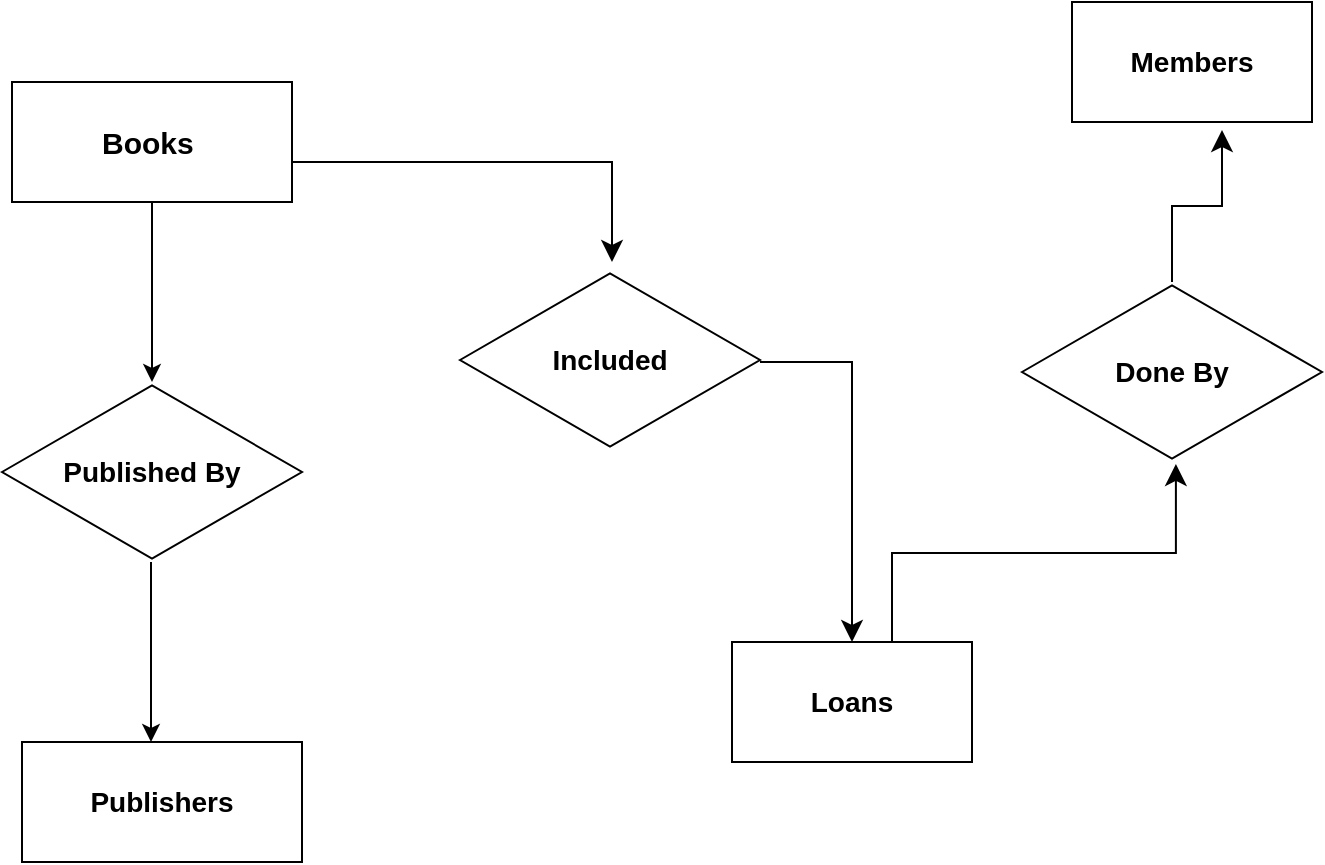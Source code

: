 <mxfile version="26.0.9" pages="3">
  <diagram name="ER Digram" id="mIVYMdll_5laGBoNtvKj">
    <mxGraphModel dx="1114" dy="2938" grid="1" gridSize="10" guides="1" tooltips="1" connect="1" arrows="1" fold="1" page="1" pageScale="1" pageWidth="827" pageHeight="1169" math="0" shadow="0">
      <root>
        <mxCell id="0" />
        <mxCell id="1" parent="0" />
        <mxCell id="ec0I4bwAMTgw73hKw-dl-2" style="edgeStyle=orthogonalEdgeStyle;rounded=0;orthogonalLoop=1;jettySize=auto;html=1;" edge="1" parent="1" source="ec0I4bwAMTgw73hKw-dl-1">
          <mxGeometry relative="1" as="geometry">
            <mxPoint x="110" y="-2130" as="targetPoint" />
          </mxGeometry>
        </mxCell>
        <mxCell id="ec0I4bwAMTgw73hKw-dl-1" value="&lt;b&gt;&lt;font style=&quot;font-size: 15px;&quot;&gt;Books&amp;nbsp;&lt;/font&gt;&lt;/b&gt;" style="rounded=0;whiteSpace=wrap;html=1;" vertex="1" parent="1">
          <mxGeometry x="40" y="-2280" width="140" height="60" as="geometry" />
        </mxCell>
        <mxCell id="ec0I4bwAMTgw73hKw-dl-3" value="&lt;b&gt;&lt;font style=&quot;font-size: 14px;&quot;&gt;Published By&lt;/font&gt;&lt;/b&gt;" style="html=1;whiteSpace=wrap;aspect=fixed;shape=isoRectangle;" vertex="1" parent="1">
          <mxGeometry x="35" y="-2130" width="150" height="90" as="geometry" />
        </mxCell>
        <mxCell id="ec0I4bwAMTgw73hKw-dl-5" value="&lt;b&gt;&lt;font style=&quot;font-size: 14px;&quot;&gt;Publishers&lt;/font&gt;&lt;/b&gt;" style="rounded=0;whiteSpace=wrap;html=1;" vertex="1" parent="1">
          <mxGeometry x="45" y="-1950" width="140" height="60" as="geometry" />
        </mxCell>
        <mxCell id="ec0I4bwAMTgw73hKw-dl-6" style="edgeStyle=orthogonalEdgeStyle;rounded=0;orthogonalLoop=1;jettySize=auto;html=1;" edge="1" parent="1">
          <mxGeometry relative="1" as="geometry">
            <mxPoint x="109.5" y="-1950" as="targetPoint" />
            <mxPoint x="109.5" y="-2040" as="sourcePoint" />
          </mxGeometry>
        </mxCell>
        <mxCell id="ec0I4bwAMTgw73hKw-dl-9" value="&lt;b&gt;&lt;font style=&quot;font-size: 14px;&quot;&gt;Included&lt;/font&gt;&lt;/b&gt;" style="html=1;whiteSpace=wrap;aspect=fixed;shape=isoRectangle;" vertex="1" parent="1">
          <mxGeometry x="264" y="-2186" width="150" height="90" as="geometry" />
        </mxCell>
        <mxCell id="ec0I4bwAMTgw73hKw-dl-10" value="&lt;b&gt;&lt;font style=&quot;font-size: 14px;&quot;&gt;Loans&lt;/font&gt;&lt;/b&gt;" style="rounded=0;whiteSpace=wrap;html=1;" vertex="1" parent="1">
          <mxGeometry x="400" y="-2000" width="120" height="60" as="geometry" />
        </mxCell>
        <mxCell id="ec0I4bwAMTgw73hKw-dl-11" value="&lt;b&gt;&lt;font style=&quot;font-size: 14px;&quot;&gt;Done By&lt;/font&gt;&lt;/b&gt;" style="html=1;whiteSpace=wrap;aspect=fixed;shape=isoRectangle;" vertex="1" parent="1">
          <mxGeometry x="545" y="-2180" width="150" height="90" as="geometry" />
        </mxCell>
        <mxCell id="ec0I4bwAMTgw73hKw-dl-12" value="&lt;font style=&quot;font-size: 14px;&quot;&gt;&lt;b&gt;Members&lt;/b&gt;&lt;/font&gt;" style="rounded=0;whiteSpace=wrap;html=1;" vertex="1" parent="1">
          <mxGeometry x="570" y="-2320" width="120" height="60" as="geometry" />
        </mxCell>
        <mxCell id="ec0I4bwAMTgw73hKw-dl-15" value="" style="edgeStyle=elbowEdgeStyle;elbow=vertical;endArrow=classic;html=1;curved=0;rounded=0;endSize=8;startSize=8;entryX=0.513;entryY=1.011;entryDx=0;entryDy=0;entryPerimeter=0;" edge="1" parent="1" target="ec0I4bwAMTgw73hKw-dl-11">
          <mxGeometry width="50" height="50" relative="1" as="geometry">
            <mxPoint x="480" y="-2000" as="sourcePoint" />
            <mxPoint x="530" y="-2050" as="targetPoint" />
          </mxGeometry>
        </mxCell>
        <mxCell id="ec0I4bwAMTgw73hKw-dl-16" value="" style="edgeStyle=segmentEdgeStyle;endArrow=classic;html=1;curved=0;rounded=0;endSize=8;startSize=8;entryX=0.5;entryY=0;entryDx=0;entryDy=0;" edge="1" parent="1" target="ec0I4bwAMTgw73hKw-dl-10">
          <mxGeometry width="50" height="50" relative="1" as="geometry">
            <mxPoint x="414" y="-2140" as="sourcePoint" />
            <mxPoint x="464" y="-2080" as="targetPoint" />
          </mxGeometry>
        </mxCell>
        <mxCell id="ec0I4bwAMTgw73hKw-dl-17" value="" style="edgeStyle=segmentEdgeStyle;endArrow=classic;html=1;curved=0;rounded=0;endSize=8;startSize=8;" edge="1" parent="1">
          <mxGeometry width="50" height="50" relative="1" as="geometry">
            <mxPoint x="180" y="-2240" as="sourcePoint" />
            <mxPoint x="340" y="-2190" as="targetPoint" />
          </mxGeometry>
        </mxCell>
        <mxCell id="ec0I4bwAMTgw73hKw-dl-18" value="" style="edgeStyle=elbowEdgeStyle;elbow=vertical;endArrow=classic;html=1;curved=0;rounded=0;endSize=8;startSize=8;entryX=0.625;entryY=1.067;entryDx=0;entryDy=0;entryPerimeter=0;" edge="1" parent="1" target="ec0I4bwAMTgw73hKw-dl-12">
          <mxGeometry width="50" height="50" relative="1" as="geometry">
            <mxPoint x="620" y="-2180" as="sourcePoint" />
            <mxPoint x="670" y="-2230" as="targetPoint" />
          </mxGeometry>
        </mxCell>
      </root>
    </mxGraphModel>
  </diagram>
  <diagram id="WnI1BPD4kK-WhNiznxrq" name="Conceptual Model (ER Digram)">
    <mxGraphModel dx="768" dy="414" grid="1" gridSize="10" guides="1" tooltips="1" connect="1" arrows="1" fold="1" page="1" pageScale="1" pageWidth="827" pageHeight="1169" math="0" shadow="0">
      <root>
        <mxCell id="0" />
        <mxCell id="1" parent="0" />
        <mxCell id="STYhZhcVutfFkzX3QdR0-42" value="Books" style="shape=table;startSize=30;container=1;collapsible=1;childLayout=tableLayout;fixedRows=1;rowLines=0;fontStyle=1;align=center;resizeLast=1;html=1;" vertex="1" parent="1">
          <mxGeometry x="120" y="80" width="180" height="90" as="geometry" />
        </mxCell>
        <mxCell id="STYhZhcVutfFkzX3QdR0-43" value="" style="shape=tableRow;horizontal=0;startSize=0;swimlaneHead=0;swimlaneBody=0;fillColor=none;collapsible=0;dropTarget=0;points=[[0,0.5],[1,0.5]];portConstraint=eastwest;top=0;left=0;right=0;bottom=1;" vertex="1" parent="STYhZhcVutfFkzX3QdR0-42">
          <mxGeometry y="30" width="180" height="30" as="geometry" />
        </mxCell>
        <mxCell id="STYhZhcVutfFkzX3QdR0-44" value="PK" style="shape=partialRectangle;connectable=0;fillColor=none;top=0;left=0;bottom=0;right=0;fontStyle=1;overflow=hidden;whiteSpace=wrap;html=1;" vertex="1" parent="STYhZhcVutfFkzX3QdR0-43">
          <mxGeometry width="30" height="30" as="geometry">
            <mxRectangle width="30" height="30" as="alternateBounds" />
          </mxGeometry>
        </mxCell>
        <mxCell id="STYhZhcVutfFkzX3QdR0-45" value="BookID" style="shape=partialRectangle;connectable=0;fillColor=none;top=0;left=0;bottom=0;right=0;align=left;spacingLeft=6;fontStyle=5;overflow=hidden;whiteSpace=wrap;html=1;" vertex="1" parent="STYhZhcVutfFkzX3QdR0-43">
          <mxGeometry x="30" width="150" height="30" as="geometry">
            <mxRectangle width="150" height="30" as="alternateBounds" />
          </mxGeometry>
        </mxCell>
        <mxCell id="STYhZhcVutfFkzX3QdR0-46" value="" style="shape=tableRow;horizontal=0;startSize=0;swimlaneHead=0;swimlaneBody=0;fillColor=none;collapsible=0;dropTarget=0;points=[[0,0.5],[1,0.5]];portConstraint=eastwest;top=0;left=0;right=0;bottom=0;" vertex="1" parent="STYhZhcVutfFkzX3QdR0-42">
          <mxGeometry y="60" width="180" height="30" as="geometry" />
        </mxCell>
        <mxCell id="STYhZhcVutfFkzX3QdR0-47" value="FK" style="shape=partialRectangle;connectable=0;fillColor=none;top=0;left=0;bottom=0;right=0;editable=1;overflow=hidden;whiteSpace=wrap;html=1;" vertex="1" parent="STYhZhcVutfFkzX3QdR0-46">
          <mxGeometry width="30" height="30" as="geometry">
            <mxRectangle width="30" height="30" as="alternateBounds" />
          </mxGeometry>
        </mxCell>
        <mxCell id="STYhZhcVutfFkzX3QdR0-48" value="PublisherID" style="shape=partialRectangle;connectable=0;fillColor=none;top=0;left=0;bottom=0;right=0;align=left;spacingLeft=6;overflow=hidden;whiteSpace=wrap;html=1;" vertex="1" parent="STYhZhcVutfFkzX3QdR0-46">
          <mxGeometry x="30" width="150" height="30" as="geometry">
            <mxRectangle width="150" height="30" as="alternateBounds" />
          </mxGeometry>
        </mxCell>
        <mxCell id="STYhZhcVutfFkzX3QdR0-55" value="Loans" style="shape=table;startSize=30;container=1;collapsible=1;childLayout=tableLayout;fixedRows=1;rowLines=0;fontStyle=1;align=center;resizeLast=1;html=1;" vertex="1" parent="1">
          <mxGeometry x="130" y="250" width="180" height="120" as="geometry" />
        </mxCell>
        <mxCell id="STYhZhcVutfFkzX3QdR0-56" value="" style="shape=tableRow;horizontal=0;startSize=0;swimlaneHead=0;swimlaneBody=0;fillColor=none;collapsible=0;dropTarget=0;points=[[0,0.5],[1,0.5]];portConstraint=eastwest;top=0;left=0;right=0;bottom=1;" vertex="1" parent="STYhZhcVutfFkzX3QdR0-55">
          <mxGeometry y="30" width="180" height="30" as="geometry" />
        </mxCell>
        <mxCell id="STYhZhcVutfFkzX3QdR0-57" value="PK" style="shape=partialRectangle;connectable=0;fillColor=none;top=0;left=0;bottom=0;right=0;fontStyle=1;overflow=hidden;whiteSpace=wrap;html=1;" vertex="1" parent="STYhZhcVutfFkzX3QdR0-56">
          <mxGeometry width="30" height="30" as="geometry">
            <mxRectangle width="30" height="30" as="alternateBounds" />
          </mxGeometry>
        </mxCell>
        <mxCell id="STYhZhcVutfFkzX3QdR0-58" value="&lt;span style=&quot;text-align: center; text-wrap-mode: nowrap;&quot;&gt;LoansID&lt;/span&gt;" style="shape=partialRectangle;connectable=0;fillColor=none;top=0;left=0;bottom=0;right=0;align=left;spacingLeft=6;fontStyle=5;overflow=hidden;whiteSpace=wrap;html=1;" vertex="1" parent="STYhZhcVutfFkzX3QdR0-56">
          <mxGeometry x="30" width="150" height="30" as="geometry">
            <mxRectangle width="150" height="30" as="alternateBounds" />
          </mxGeometry>
        </mxCell>
        <mxCell id="STYhZhcVutfFkzX3QdR0-62" style="shape=tableRow;horizontal=0;startSize=0;swimlaneHead=0;swimlaneBody=0;fillColor=none;collapsible=0;dropTarget=0;points=[[0,0.5],[1,0.5]];portConstraint=eastwest;top=0;left=0;right=0;bottom=0;" vertex="1" parent="STYhZhcVutfFkzX3QdR0-55">
          <mxGeometry y="60" width="180" height="30" as="geometry" />
        </mxCell>
        <mxCell id="STYhZhcVutfFkzX3QdR0-63" value="FK" style="shape=partialRectangle;connectable=0;fillColor=none;top=0;left=0;bottom=0;right=0;editable=1;overflow=hidden;whiteSpace=wrap;html=1;" vertex="1" parent="STYhZhcVutfFkzX3QdR0-62">
          <mxGeometry width="30" height="30" as="geometry">
            <mxRectangle width="30" height="30" as="alternateBounds" />
          </mxGeometry>
        </mxCell>
        <mxCell id="STYhZhcVutfFkzX3QdR0-64" value="BookID" style="shape=partialRectangle;connectable=0;fillColor=none;top=0;left=0;bottom=0;right=0;align=left;spacingLeft=6;overflow=hidden;whiteSpace=wrap;html=1;" vertex="1" parent="STYhZhcVutfFkzX3QdR0-62">
          <mxGeometry x="30" width="150" height="30" as="geometry">
            <mxRectangle width="150" height="30" as="alternateBounds" />
          </mxGeometry>
        </mxCell>
        <mxCell id="STYhZhcVutfFkzX3QdR0-59" value="" style="shape=tableRow;horizontal=0;startSize=0;swimlaneHead=0;swimlaneBody=0;fillColor=none;collapsible=0;dropTarget=0;points=[[0,0.5],[1,0.5]];portConstraint=eastwest;top=0;left=0;right=0;bottom=0;" vertex="1" parent="STYhZhcVutfFkzX3QdR0-55">
          <mxGeometry y="90" width="180" height="30" as="geometry" />
        </mxCell>
        <mxCell id="STYhZhcVutfFkzX3QdR0-60" value="FK" style="shape=partialRectangle;connectable=0;fillColor=none;top=0;left=0;bottom=0;right=0;editable=1;overflow=hidden;whiteSpace=wrap;html=1;" vertex="1" parent="STYhZhcVutfFkzX3QdR0-59">
          <mxGeometry width="30" height="30" as="geometry">
            <mxRectangle width="30" height="30" as="alternateBounds" />
          </mxGeometry>
        </mxCell>
        <mxCell id="STYhZhcVutfFkzX3QdR0-61" value="MemberID" style="shape=partialRectangle;connectable=0;fillColor=none;top=0;left=0;bottom=0;right=0;align=left;spacingLeft=6;overflow=hidden;whiteSpace=wrap;html=1;" vertex="1" parent="STYhZhcVutfFkzX3QdR0-59">
          <mxGeometry x="30" width="150" height="30" as="geometry">
            <mxRectangle width="150" height="30" as="alternateBounds" />
          </mxGeometry>
        </mxCell>
        <mxCell id="STYhZhcVutfFkzX3QdR0-65" value="&lt;span style=&quot;text-align: left; text-wrap-mode: wrap;&quot;&gt;Publisher&lt;/span&gt;" style="shape=table;startSize=30;container=1;collapsible=1;childLayout=tableLayout;fixedRows=1;rowLines=0;fontStyle=1;align=center;resizeLast=1;html=1;" vertex="1" parent="1">
          <mxGeometry x="540" y="40" width="180" height="90" as="geometry" />
        </mxCell>
        <mxCell id="STYhZhcVutfFkzX3QdR0-66" value="" style="shape=tableRow;horizontal=0;startSize=0;swimlaneHead=0;swimlaneBody=0;fillColor=none;collapsible=0;dropTarget=0;points=[[0,0.5],[1,0.5]];portConstraint=eastwest;top=0;left=0;right=0;bottom=1;" vertex="1" parent="STYhZhcVutfFkzX3QdR0-65">
          <mxGeometry y="30" width="180" height="30" as="geometry" />
        </mxCell>
        <mxCell id="STYhZhcVutfFkzX3QdR0-67" value="PK" style="shape=partialRectangle;connectable=0;fillColor=none;top=0;left=0;bottom=0;right=0;fontStyle=1;overflow=hidden;whiteSpace=wrap;html=1;" vertex="1" parent="STYhZhcVutfFkzX3QdR0-66">
          <mxGeometry width="30" height="30" as="geometry">
            <mxRectangle width="30" height="30" as="alternateBounds" />
          </mxGeometry>
        </mxCell>
        <mxCell id="STYhZhcVutfFkzX3QdR0-68" value="PublisherID" style="shape=partialRectangle;connectable=0;fillColor=none;top=0;left=0;bottom=0;right=0;align=left;spacingLeft=6;fontStyle=5;overflow=hidden;whiteSpace=wrap;html=1;" vertex="1" parent="STYhZhcVutfFkzX3QdR0-66">
          <mxGeometry x="30" width="150" height="30" as="geometry">
            <mxRectangle width="150" height="30" as="alternateBounds" />
          </mxGeometry>
        </mxCell>
        <mxCell id="STYhZhcVutfFkzX3QdR0-69" style="shape=tableRow;horizontal=0;startSize=0;swimlaneHead=0;swimlaneBody=0;fillColor=none;collapsible=0;dropTarget=0;points=[[0,0.5],[1,0.5]];portConstraint=eastwest;top=0;left=0;right=0;bottom=0;" vertex="1" parent="STYhZhcVutfFkzX3QdR0-65">
          <mxGeometry y="60" width="180" height="30" as="geometry" />
        </mxCell>
        <mxCell id="STYhZhcVutfFkzX3QdR0-70" value="" style="shape=partialRectangle;connectable=0;fillColor=none;top=0;left=0;bottom=0;right=0;editable=1;overflow=hidden;whiteSpace=wrap;html=1;" vertex="1" parent="STYhZhcVutfFkzX3QdR0-69">
          <mxGeometry width="30" height="30" as="geometry">
            <mxRectangle width="30" height="30" as="alternateBounds" />
          </mxGeometry>
        </mxCell>
        <mxCell id="STYhZhcVutfFkzX3QdR0-71" value="" style="shape=partialRectangle;connectable=0;fillColor=none;top=0;left=0;bottom=0;right=0;align=left;spacingLeft=6;overflow=hidden;whiteSpace=wrap;html=1;" vertex="1" parent="STYhZhcVutfFkzX3QdR0-69">
          <mxGeometry x="30" width="150" height="30" as="geometry">
            <mxRectangle width="150" height="30" as="alternateBounds" />
          </mxGeometry>
        </mxCell>
        <mxCell id="STYhZhcVutfFkzX3QdR0-75" value="&lt;span style=&quot;text-align: left; text-wrap-mode: wrap; text-decoration-line: underline;&quot;&gt;Member&lt;/span&gt;" style="shape=table;startSize=30;container=1;collapsible=1;childLayout=tableLayout;fixedRows=1;rowLines=0;fontStyle=1;align=center;resizeLast=1;html=1;" vertex="1" parent="1">
          <mxGeometry x="500" y="240" width="180" height="90" as="geometry" />
        </mxCell>
        <mxCell id="STYhZhcVutfFkzX3QdR0-76" value="" style="shape=tableRow;horizontal=0;startSize=0;swimlaneHead=0;swimlaneBody=0;fillColor=none;collapsible=0;dropTarget=0;points=[[0,0.5],[1,0.5]];portConstraint=eastwest;top=0;left=0;right=0;bottom=1;" vertex="1" parent="STYhZhcVutfFkzX3QdR0-75">
          <mxGeometry y="30" width="180" height="30" as="geometry" />
        </mxCell>
        <mxCell id="STYhZhcVutfFkzX3QdR0-77" value="PK" style="shape=partialRectangle;connectable=0;fillColor=none;top=0;left=0;bottom=0;right=0;fontStyle=1;overflow=hidden;whiteSpace=wrap;html=1;" vertex="1" parent="STYhZhcVutfFkzX3QdR0-76">
          <mxGeometry width="30" height="30" as="geometry">
            <mxRectangle width="30" height="30" as="alternateBounds" />
          </mxGeometry>
        </mxCell>
        <mxCell id="STYhZhcVutfFkzX3QdR0-78" value="MemberID" style="shape=partialRectangle;connectable=0;fillColor=none;top=0;left=0;bottom=0;right=0;align=left;spacingLeft=6;fontStyle=5;overflow=hidden;whiteSpace=wrap;html=1;" vertex="1" parent="STYhZhcVutfFkzX3QdR0-76">
          <mxGeometry x="30" width="150" height="30" as="geometry">
            <mxRectangle width="150" height="30" as="alternateBounds" />
          </mxGeometry>
        </mxCell>
        <mxCell id="STYhZhcVutfFkzX3QdR0-79" style="shape=tableRow;horizontal=0;startSize=0;swimlaneHead=0;swimlaneBody=0;fillColor=none;collapsible=0;dropTarget=0;points=[[0,0.5],[1,0.5]];portConstraint=eastwest;top=0;left=0;right=0;bottom=0;" vertex="1" parent="STYhZhcVutfFkzX3QdR0-75">
          <mxGeometry y="60" width="180" height="30" as="geometry" />
        </mxCell>
        <mxCell id="STYhZhcVutfFkzX3QdR0-80" value="" style="shape=partialRectangle;connectable=0;fillColor=none;top=0;left=0;bottom=0;right=0;editable=1;overflow=hidden;whiteSpace=wrap;html=1;" vertex="1" parent="STYhZhcVutfFkzX3QdR0-79">
          <mxGeometry width="30" height="30" as="geometry">
            <mxRectangle width="30" height="30" as="alternateBounds" />
          </mxGeometry>
        </mxCell>
        <mxCell id="STYhZhcVutfFkzX3QdR0-81" value="" style="shape=partialRectangle;connectable=0;fillColor=none;top=0;left=0;bottom=0;right=0;align=left;spacingLeft=6;overflow=hidden;whiteSpace=wrap;html=1;" vertex="1" parent="STYhZhcVutfFkzX3QdR0-79">
          <mxGeometry x="30" width="150" height="30" as="geometry">
            <mxRectangle width="150" height="30" as="alternateBounds" />
          </mxGeometry>
        </mxCell>
        <mxCell id="STYhZhcVutfFkzX3QdR0-83" value="" style="edgeStyle=elbowEdgeStyle;elbow=horizontal;endArrow=classic;html=1;curved=0;rounded=0;endSize=8;startSize=8;entryX=0;entryY=0.5;entryDx=0;entryDy=0;" edge="1" parent="1" target="STYhZhcVutfFkzX3QdR0-43">
          <mxGeometry width="50" height="50" relative="1" as="geometry">
            <mxPoint x="130" y="320" as="sourcePoint" />
            <mxPoint x="90" y="130" as="targetPoint" />
            <Array as="points">
              <mxPoint x="80" y="210" />
            </Array>
          </mxGeometry>
        </mxCell>
        <mxCell id="STYhZhcVutfFkzX3QdR0-84" value="" style="edgeStyle=elbowEdgeStyle;elbow=horizontal;endArrow=classic;html=1;curved=0;rounded=0;endSize=8;startSize=8;entryX=0;entryY=0.333;entryDx=0;entryDy=0;entryPerimeter=0;" edge="1" parent="1" target="STYhZhcVutfFkzX3QdR0-66">
          <mxGeometry width="50" height="50" relative="1" as="geometry">
            <mxPoint x="300" y="150" as="sourcePoint" />
            <mxPoint x="350" y="100" as="targetPoint" />
          </mxGeometry>
        </mxCell>
        <mxCell id="STYhZhcVutfFkzX3QdR0-85" value="" style="edgeStyle=elbowEdgeStyle;elbow=horizontal;endArrow=classic;html=1;curved=0;rounded=0;endSize=8;startSize=8;entryX=0;entryY=0.333;entryDx=0;entryDy=0;entryPerimeter=0;" edge="1" parent="1" target="STYhZhcVutfFkzX3QdR0-76">
          <mxGeometry width="50" height="50" relative="1" as="geometry">
            <mxPoint x="310" y="360" as="sourcePoint" />
            <mxPoint x="360" y="310" as="targetPoint" />
          </mxGeometry>
        </mxCell>
      </root>
    </mxGraphModel>
  </diagram>
  <diagram id="PcH8H9kTFAIxcjDgrrVF" name="Logical Model">
    <mxGraphModel dx="1114" dy="600" grid="1" gridSize="10" guides="1" tooltips="1" connect="1" arrows="1" fold="1" page="1" pageScale="1" pageWidth="827" pageHeight="1169" math="0" shadow="0">
      <root>
        <mxCell id="0" />
        <mxCell id="1" parent="0" />
        <mxCell id="mI8yR1ZfwK9uKPzElUHd-1" value="Table" style="shape=table;startSize=30;container=1;collapsible=1;childLayout=tableLayout;fixedRows=1;rowLines=0;fontStyle=1;align=center;resizeLast=1;html=1;" vertex="1" parent="1">
          <mxGeometry x="70" y="40" width="180" height="150" as="geometry" />
        </mxCell>
        <mxCell id="mI8yR1ZfwK9uKPzElUHd-2" value="" style="shape=tableRow;horizontal=0;startSize=0;swimlaneHead=0;swimlaneBody=0;fillColor=none;collapsible=0;dropTarget=0;points=[[0,0.5],[1,0.5]];portConstraint=eastwest;top=0;left=0;right=0;bottom=1;" vertex="1" parent="mI8yR1ZfwK9uKPzElUHd-1">
          <mxGeometry y="30" width="180" height="30" as="geometry" />
        </mxCell>
        <mxCell id="mI8yR1ZfwK9uKPzElUHd-3" value="PK" style="shape=partialRectangle;connectable=0;fillColor=none;top=0;left=0;bottom=0;right=0;fontStyle=1;overflow=hidden;whiteSpace=wrap;html=1;" vertex="1" parent="mI8yR1ZfwK9uKPzElUHd-2">
          <mxGeometry width="30" height="30" as="geometry">
            <mxRectangle width="30" height="30" as="alternateBounds" />
          </mxGeometry>
        </mxCell>
        <mxCell id="mI8yR1ZfwK9uKPzElUHd-4" value="UniqueID" style="shape=partialRectangle;connectable=0;fillColor=none;top=0;left=0;bottom=0;right=0;align=left;spacingLeft=6;fontStyle=5;overflow=hidden;whiteSpace=wrap;html=1;" vertex="1" parent="mI8yR1ZfwK9uKPzElUHd-2">
          <mxGeometry x="30" width="150" height="30" as="geometry">
            <mxRectangle width="150" height="30" as="alternateBounds" />
          </mxGeometry>
        </mxCell>
        <mxCell id="mI8yR1ZfwK9uKPzElUHd-5" value="" style="shape=tableRow;horizontal=0;startSize=0;swimlaneHead=0;swimlaneBody=0;fillColor=none;collapsible=0;dropTarget=0;points=[[0,0.5],[1,0.5]];portConstraint=eastwest;top=0;left=0;right=0;bottom=0;" vertex="1" parent="mI8yR1ZfwK9uKPzElUHd-1">
          <mxGeometry y="60" width="180" height="30" as="geometry" />
        </mxCell>
        <mxCell id="mI8yR1ZfwK9uKPzElUHd-6" value="" style="shape=partialRectangle;connectable=0;fillColor=none;top=0;left=0;bottom=0;right=0;editable=1;overflow=hidden;whiteSpace=wrap;html=1;" vertex="1" parent="mI8yR1ZfwK9uKPzElUHd-5">
          <mxGeometry width="30" height="30" as="geometry">
            <mxRectangle width="30" height="30" as="alternateBounds" />
          </mxGeometry>
        </mxCell>
        <mxCell id="mI8yR1ZfwK9uKPzElUHd-7" value="Row 1" style="shape=partialRectangle;connectable=0;fillColor=none;top=0;left=0;bottom=0;right=0;align=left;spacingLeft=6;overflow=hidden;whiteSpace=wrap;html=1;" vertex="1" parent="mI8yR1ZfwK9uKPzElUHd-5">
          <mxGeometry x="30" width="150" height="30" as="geometry">
            <mxRectangle width="150" height="30" as="alternateBounds" />
          </mxGeometry>
        </mxCell>
        <mxCell id="mI8yR1ZfwK9uKPzElUHd-8" value="" style="shape=tableRow;horizontal=0;startSize=0;swimlaneHead=0;swimlaneBody=0;fillColor=none;collapsible=0;dropTarget=0;points=[[0,0.5],[1,0.5]];portConstraint=eastwest;top=0;left=0;right=0;bottom=0;" vertex="1" parent="mI8yR1ZfwK9uKPzElUHd-1">
          <mxGeometry y="90" width="180" height="30" as="geometry" />
        </mxCell>
        <mxCell id="mI8yR1ZfwK9uKPzElUHd-9" value="" style="shape=partialRectangle;connectable=0;fillColor=none;top=0;left=0;bottom=0;right=0;editable=1;overflow=hidden;whiteSpace=wrap;html=1;" vertex="1" parent="mI8yR1ZfwK9uKPzElUHd-8">
          <mxGeometry width="30" height="30" as="geometry">
            <mxRectangle width="30" height="30" as="alternateBounds" />
          </mxGeometry>
        </mxCell>
        <mxCell id="mI8yR1ZfwK9uKPzElUHd-10" value="Row 2" style="shape=partialRectangle;connectable=0;fillColor=none;top=0;left=0;bottom=0;right=0;align=left;spacingLeft=6;overflow=hidden;whiteSpace=wrap;html=1;" vertex="1" parent="mI8yR1ZfwK9uKPzElUHd-8">
          <mxGeometry x="30" width="150" height="30" as="geometry">
            <mxRectangle width="150" height="30" as="alternateBounds" />
          </mxGeometry>
        </mxCell>
        <mxCell id="mI8yR1ZfwK9uKPzElUHd-11" value="" style="shape=tableRow;horizontal=0;startSize=0;swimlaneHead=0;swimlaneBody=0;fillColor=none;collapsible=0;dropTarget=0;points=[[0,0.5],[1,0.5]];portConstraint=eastwest;top=0;left=0;right=0;bottom=0;" vertex="1" parent="mI8yR1ZfwK9uKPzElUHd-1">
          <mxGeometry y="120" width="180" height="30" as="geometry" />
        </mxCell>
        <mxCell id="mI8yR1ZfwK9uKPzElUHd-12" value="" style="shape=partialRectangle;connectable=0;fillColor=none;top=0;left=0;bottom=0;right=0;editable=1;overflow=hidden;whiteSpace=wrap;html=1;" vertex="1" parent="mI8yR1ZfwK9uKPzElUHd-11">
          <mxGeometry width="30" height="30" as="geometry">
            <mxRectangle width="30" height="30" as="alternateBounds" />
          </mxGeometry>
        </mxCell>
        <mxCell id="mI8yR1ZfwK9uKPzElUHd-13" value="Row 3" style="shape=partialRectangle;connectable=0;fillColor=none;top=0;left=0;bottom=0;right=0;align=left;spacingLeft=6;overflow=hidden;whiteSpace=wrap;html=1;" vertex="1" parent="mI8yR1ZfwK9uKPzElUHd-11">
          <mxGeometry x="30" width="150" height="30" as="geometry">
            <mxRectangle width="150" height="30" as="alternateBounds" />
          </mxGeometry>
        </mxCell>
      </root>
    </mxGraphModel>
  </diagram>
</mxfile>

